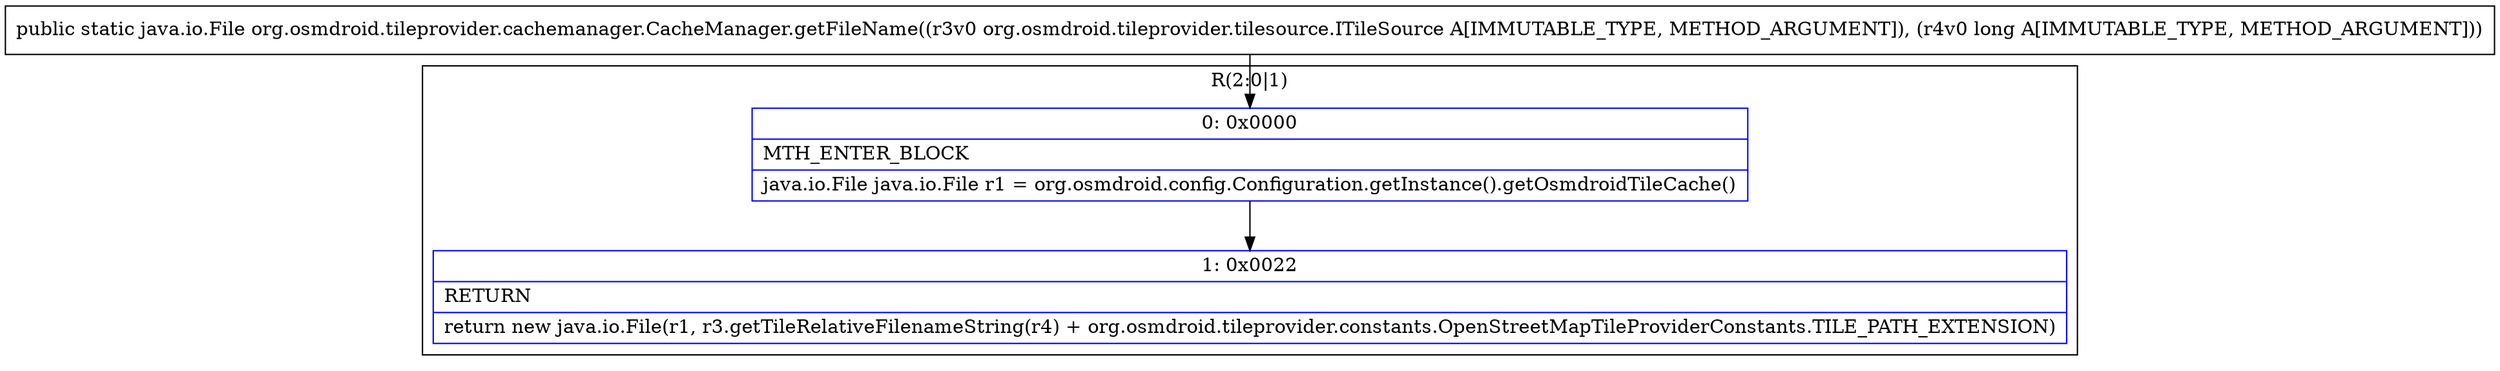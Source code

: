 digraph "CFG fororg.osmdroid.tileprovider.cachemanager.CacheManager.getFileName(Lorg\/osmdroid\/tileprovider\/tilesource\/ITileSource;J)Ljava\/io\/File;" {
subgraph cluster_Region_348456188 {
label = "R(2:0|1)";
node [shape=record,color=blue];
Node_0 [shape=record,label="{0\:\ 0x0000|MTH_ENTER_BLOCK\l|java.io.File java.io.File r1 = org.osmdroid.config.Configuration.getInstance().getOsmdroidTileCache()\l}"];
Node_1 [shape=record,label="{1\:\ 0x0022|RETURN\l|return new java.io.File(r1, r3.getTileRelativeFilenameString(r4) + org.osmdroid.tileprovider.constants.OpenStreetMapTileProviderConstants.TILE_PATH_EXTENSION)\l}"];
}
MethodNode[shape=record,label="{public static java.io.File org.osmdroid.tileprovider.cachemanager.CacheManager.getFileName((r3v0 org.osmdroid.tileprovider.tilesource.ITileSource A[IMMUTABLE_TYPE, METHOD_ARGUMENT]), (r4v0 long A[IMMUTABLE_TYPE, METHOD_ARGUMENT])) }"];
MethodNode -> Node_0;
Node_0 -> Node_1;
}

